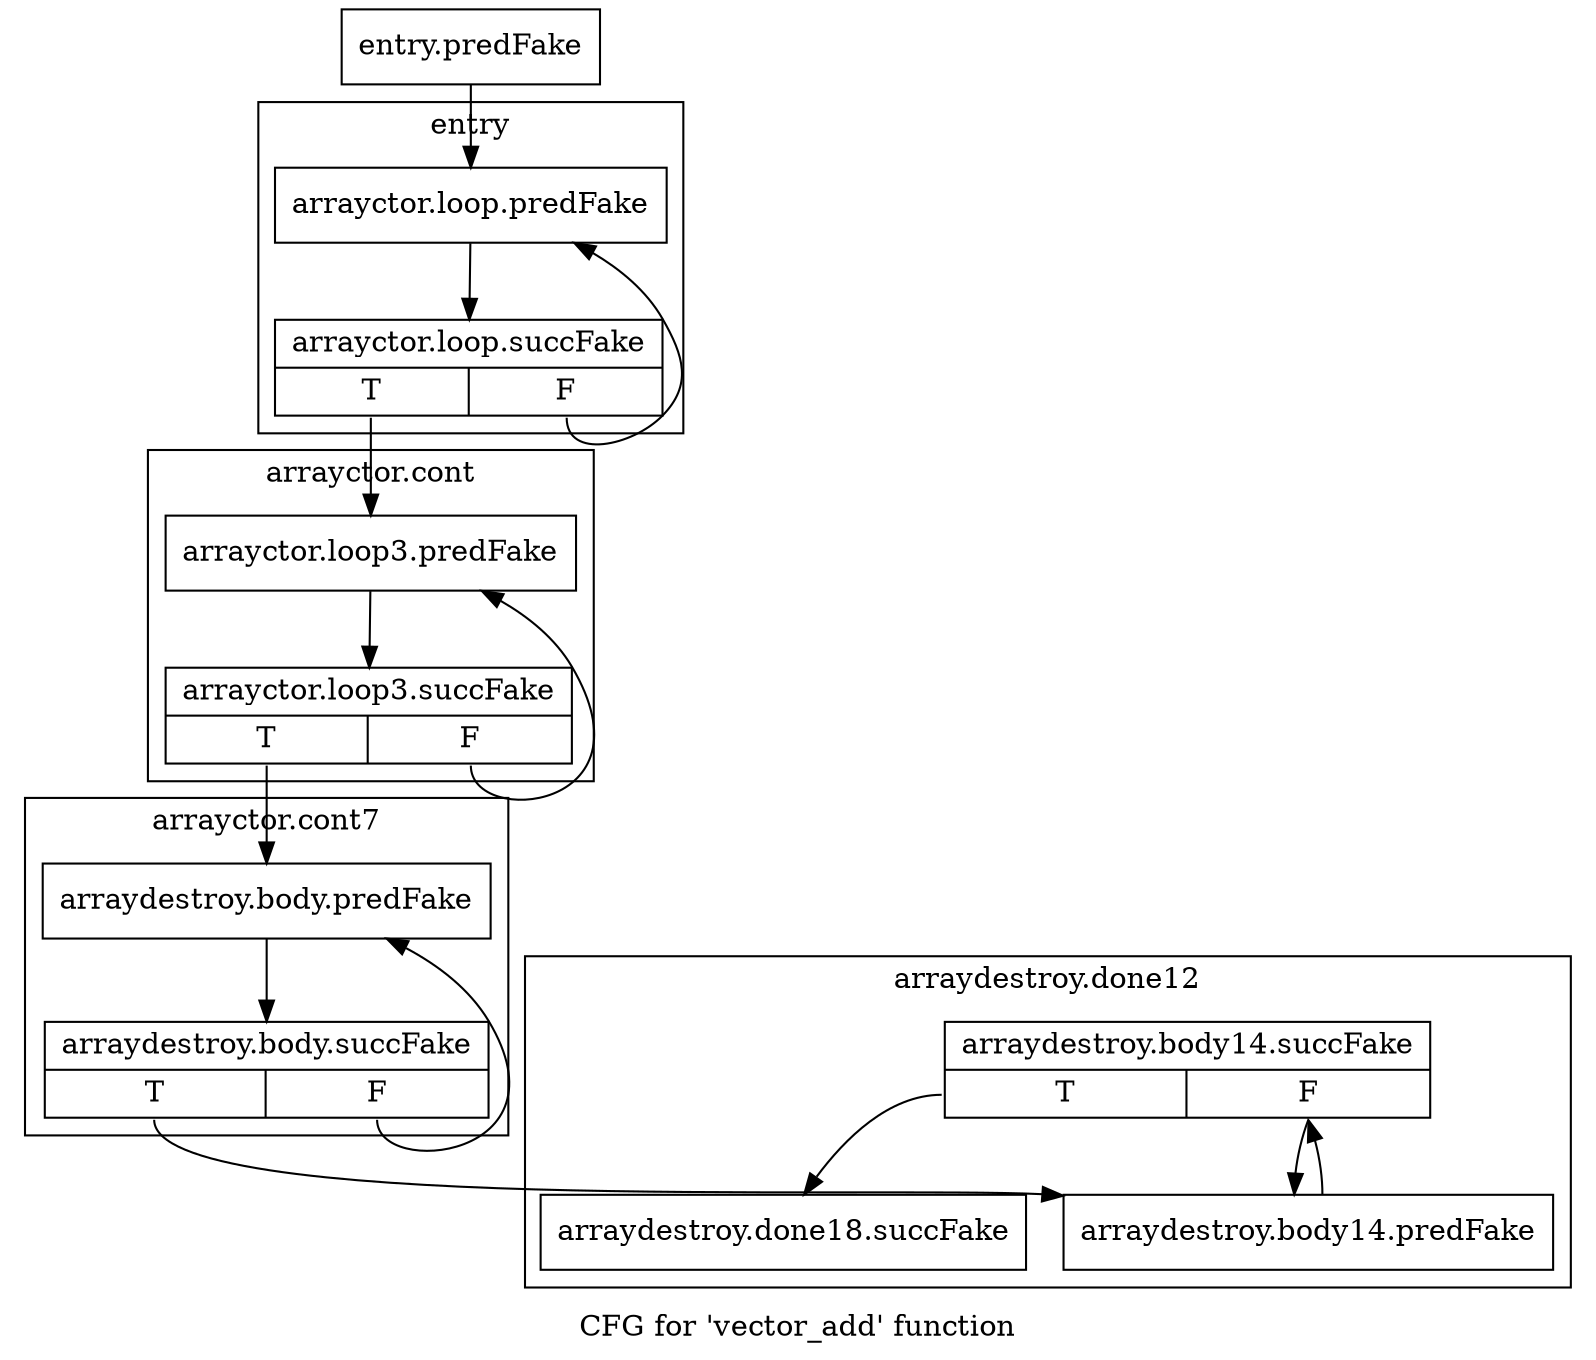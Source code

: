 digraph "CFG for 'vector_add' function" {
	label="CFG for 'vector_add' function";

	Node0x43e9c20 [shape=record,filename="",linenumber="",label="{entry.predFake}"];
	Node0x43e9c20 -> Node0x43e9c70[ callList="" memoryops="" filename="../../../test.cpp" execusionnum="1"];
	Node0x441d030 [shape=record,filename="../../../test.cpp",linenumber="80",label="{arraydestroy.done18.succFake}"];
subgraph cluster_0 {
	label="arraydestroy.done12";
	tripcount="0";
	invocationtime="1";

	Node0x43e9e50 [shape=record,filename="../../../test.cpp",linenumber="80",label="{arraydestroy.body14.predFake}"];
	Node0x43e9e50 -> Node0x441cf80[ callList="" memoryops="" filename="../../../test.cpp" execusionnum="0"];
	Node0x441cf80 [shape=record,filename="../../../test.cpp",linenumber="80",label="{arraydestroy.body14.succFake|{<s0>T|<s1>F}}"];
	Node0x441cf80:s0 -> Node0x441d030[ callList="" memoryops="" filename="../../../test.cpp" execusionnum="0"];
	Node0x441cf80:s1 -> Node0x43e9e50;
}
subgraph cluster_1 {
	label="arrayctor.cont7";
	tripcount="0";
	invocationtime="1";

	Node0x43e9db0 [shape=record,filename="../../../test.cpp",linenumber="80",label="{arraydestroy.body.predFake}"];
	Node0x43e9db0 -> Node0x441cdf0[ callList="" memoryops="" filename="../../../test.cpp" execusionnum="0"];
	Node0x441cdf0 [shape=record,filename="../../../test.cpp",linenumber="80",label="{arraydestroy.body.succFake|{<s0>T|<s1>F}}"];
	Node0x441cdf0:s0 -> Node0x43e9e50[ callList="" memoryops="" filename="../../../test.cpp" execusionnum="0"];
	Node0x441cdf0:s1 -> Node0x43e9db0;
}
subgraph cluster_2 {
	label="arrayctor.cont";
	tripcount="0";
	invocationtime="1";

	Node0x43e9d10 [shape=record,filename="../../../test.cpp",linenumber="74",label="{arrayctor.loop3.predFake}"];
	Node0x43e9d10 -> Node0x441cc30[ callList="" memoryops="" filename="../../../test.cpp" execusionnum="0"];
	Node0x441cc30 [shape=record,filename="../../../test.cpp",linenumber="74",label="{arrayctor.loop3.succFake|{<s0>T|<s1>F}}"];
	Node0x441cc30:s0 -> Node0x43e9db0[ callList="2:76; 3:77; 4:78; 5:79" memoryops="" filename="../../../test.cpp" execusionnum="0"];
	Node0x441cc30:s1 -> Node0x43e9d10;
}
subgraph cluster_3 {
	label="entry";
	tripcount="0";
	invocationtime="1";

	Node0x43e9c70 [shape=record,filename="../../../test.cpp",linenumber="73",label="{arrayctor.loop.predFake}"];
	Node0x43e9c70 -> Node0x441ca00[ callList="" memoryops="" filename="../../../test.cpp" execusionnum="0"];
	Node0x441ca00 [shape=record,filename="../../../test.cpp",linenumber="73",label="{arrayctor.loop.succFake|{<s0>T|<s1>F}}"];
	Node0x441ca00:s0 -> Node0x43e9d10[ callList="" memoryops="" filename="../../../test.cpp" execusionnum="0"];
	Node0x441ca00:s1 -> Node0x43e9c70;
}
}
